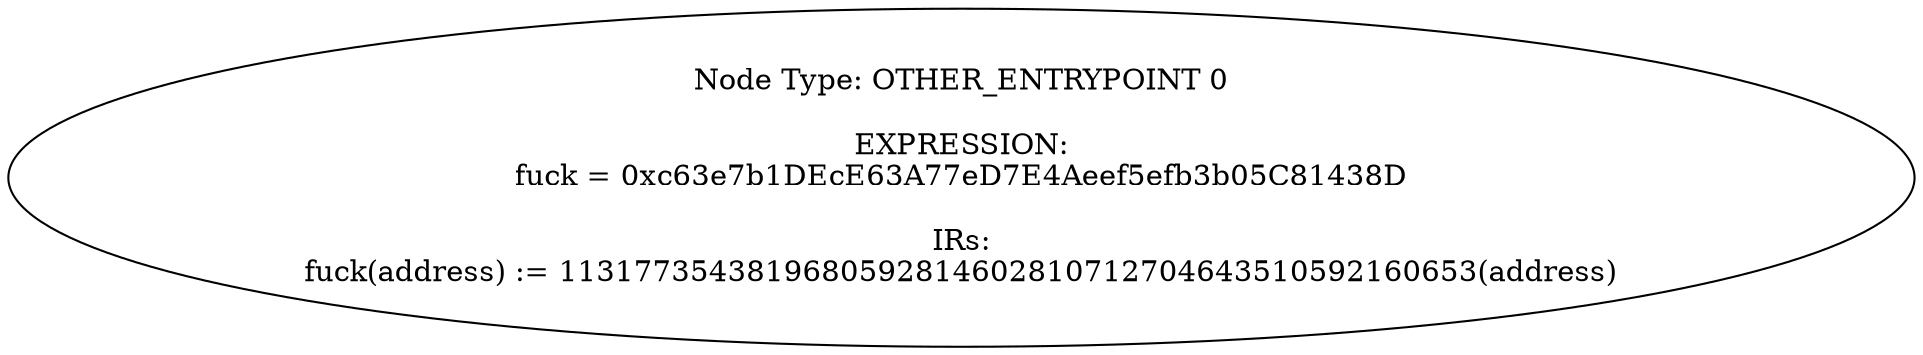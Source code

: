 digraph{
0[label="Node Type: OTHER_ENTRYPOINT 0

EXPRESSION:
fuck = 0xc63e7b1DEcE63A77eD7E4Aeef5efb3b05C81438D

IRs:
fuck(address) := 1131773543819680592814602810712704643510592160653(address)"];
}
